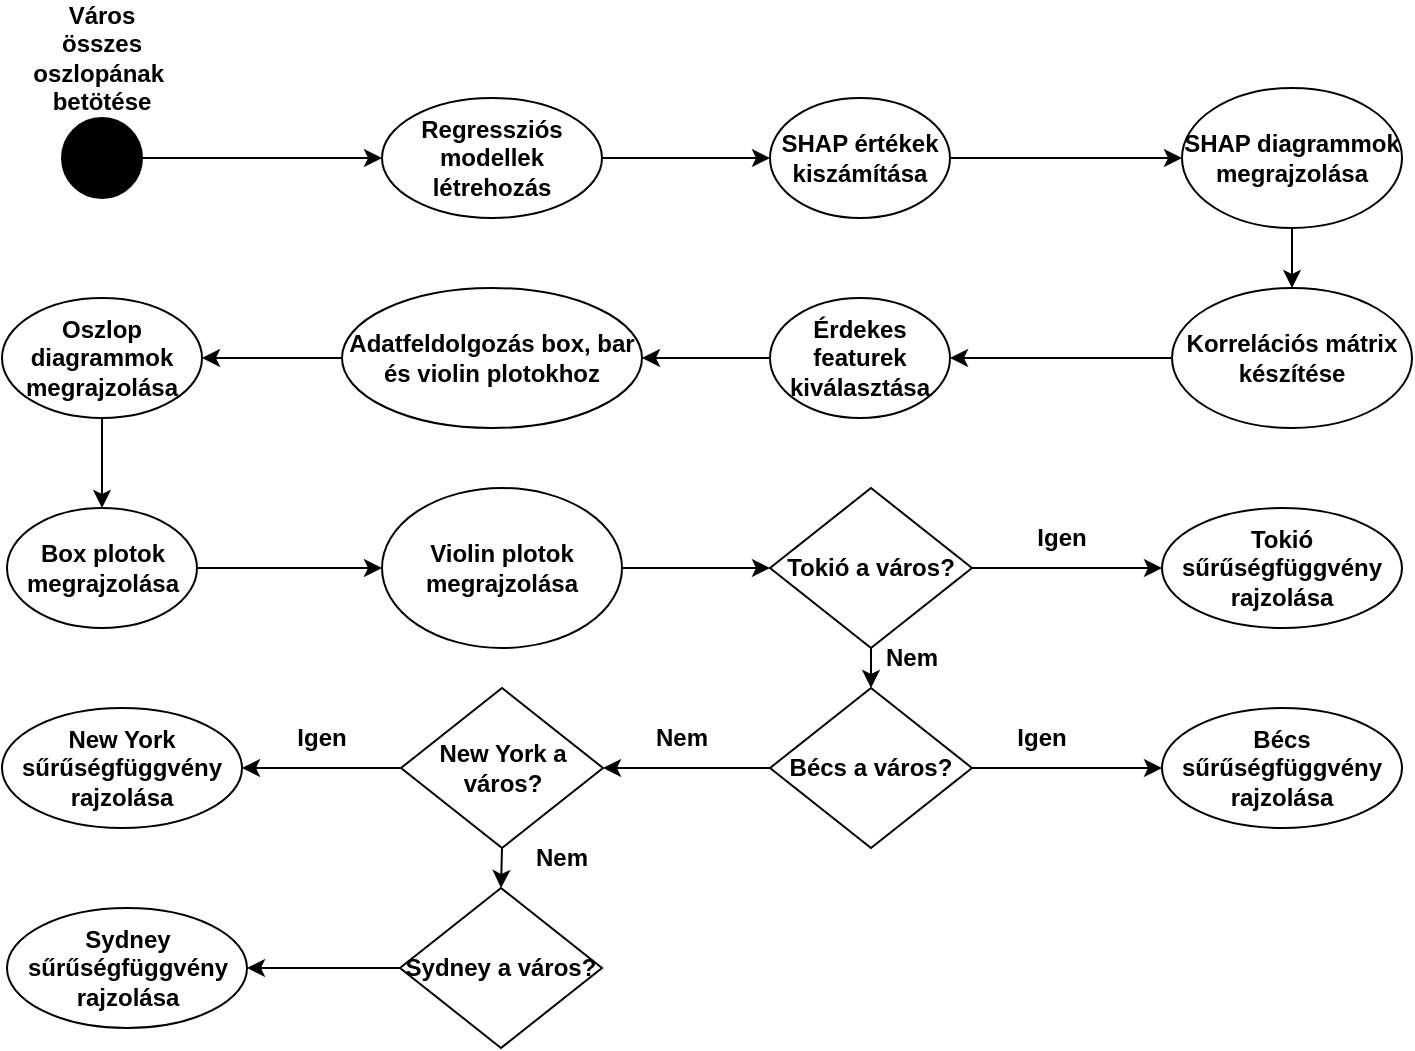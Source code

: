 <mxfile version="21.1.1" type="github">
  <diagram id="C5RBs43oDa-KdzZeNtuy" name="Page-1">
    <mxGraphModel dx="1050" dy="538" grid="1" gridSize="10" guides="1" tooltips="1" connect="1" arrows="1" fold="1" page="1" pageScale="1" pageWidth="827" pageHeight="1169" math="0" shadow="0">
      <root>
        <mxCell id="WIyWlLk6GJQsqaUBKTNV-0" />
        <mxCell id="WIyWlLk6GJQsqaUBKTNV-1" parent="WIyWlLk6GJQsqaUBKTNV-0" />
        <mxCell id="tsHqO3MkJk28hLAfMkK6-0" value="" style="ellipse;whiteSpace=wrap;html=1;aspect=fixed;fillColor=#000000;" vertex="1" parent="WIyWlLk6GJQsqaUBKTNV-1">
          <mxGeometry x="60" y="65" width="40" height="40" as="geometry" />
        </mxCell>
        <mxCell id="tsHqO3MkJk28hLAfMkK6-1" value="&lt;b&gt;Város összes oszlopának&amp;nbsp; betötése&lt;br&gt;&lt;/b&gt;" style="text;html=1;strokeColor=none;fillColor=none;align=center;verticalAlign=middle;whiteSpace=wrap;rounded=0;" vertex="1" parent="WIyWlLk6GJQsqaUBKTNV-1">
          <mxGeometry x="45" y="20" width="70" height="30" as="geometry" />
        </mxCell>
        <mxCell id="tsHqO3MkJk28hLAfMkK6-2" value="" style="endArrow=classic;html=1;rounded=0;exitX=1;exitY=0.5;exitDx=0;exitDy=0;entryX=0;entryY=0.5;entryDx=0;entryDy=0;" edge="1" parent="WIyWlLk6GJQsqaUBKTNV-1" source="tsHqO3MkJk28hLAfMkK6-0" target="tsHqO3MkJk28hLAfMkK6-3">
          <mxGeometry width="50" height="50" relative="1" as="geometry">
            <mxPoint x="390" y="300" as="sourcePoint" />
            <mxPoint x="190" y="100" as="targetPoint" />
          </mxGeometry>
        </mxCell>
        <mxCell id="tsHqO3MkJk28hLAfMkK6-3" value="&lt;b&gt;Regressziós modellek létrehozás&lt;br&gt;&lt;/b&gt;" style="ellipse;whiteSpace=wrap;html=1;" vertex="1" parent="WIyWlLk6GJQsqaUBKTNV-1">
          <mxGeometry x="220" y="55" width="110" height="60" as="geometry" />
        </mxCell>
        <mxCell id="tsHqO3MkJk28hLAfMkK6-4" value="" style="endArrow=classic;html=1;rounded=0;exitX=1;exitY=0.5;exitDx=0;exitDy=0;" edge="1" parent="WIyWlLk6GJQsqaUBKTNV-1" source="tsHqO3MkJk28hLAfMkK6-3" target="tsHqO3MkJk28hLAfMkK6-5">
          <mxGeometry width="50" height="50" relative="1" as="geometry">
            <mxPoint x="390" y="300" as="sourcePoint" />
            <mxPoint x="370" y="100" as="targetPoint" />
          </mxGeometry>
        </mxCell>
        <mxCell id="tsHqO3MkJk28hLAfMkK6-5" value="&lt;b&gt;SHAP értékek kiszámítása&lt;br&gt;&lt;/b&gt;" style="ellipse;whiteSpace=wrap;html=1;" vertex="1" parent="WIyWlLk6GJQsqaUBKTNV-1">
          <mxGeometry x="414" y="55" width="90" height="60" as="geometry" />
        </mxCell>
        <mxCell id="tsHqO3MkJk28hLAfMkK6-6" value="" style="endArrow=classic;html=1;rounded=0;exitX=1;exitY=0.5;exitDx=0;exitDy=0;" edge="1" parent="WIyWlLk6GJQsqaUBKTNV-1" source="tsHqO3MkJk28hLAfMkK6-5" target="tsHqO3MkJk28hLAfMkK6-7">
          <mxGeometry width="50" height="50" relative="1" as="geometry">
            <mxPoint x="390" y="300" as="sourcePoint" />
            <mxPoint x="510" y="100" as="targetPoint" />
          </mxGeometry>
        </mxCell>
        <mxCell id="tsHqO3MkJk28hLAfMkK6-7" value="&lt;b&gt;SHAP diagrammok megrajzolása&lt;br&gt;&lt;/b&gt;" style="ellipse;whiteSpace=wrap;html=1;" vertex="1" parent="WIyWlLk6GJQsqaUBKTNV-1">
          <mxGeometry x="620" y="50" width="110" height="70" as="geometry" />
        </mxCell>
        <mxCell id="tsHqO3MkJk28hLAfMkK6-9" value="&lt;b&gt;Korrelációs mátrix készítése&lt;br&gt;&lt;/b&gt;" style="ellipse;whiteSpace=wrap;html=1;" vertex="1" parent="WIyWlLk6GJQsqaUBKTNV-1">
          <mxGeometry x="615" y="150" width="120" height="70" as="geometry" />
        </mxCell>
        <mxCell id="tsHqO3MkJk28hLAfMkK6-11" value="&lt;b&gt;Érdekes featurek kiválasztása&lt;br&gt;&lt;/b&gt;" style="ellipse;whiteSpace=wrap;html=1;" vertex="1" parent="WIyWlLk6GJQsqaUBKTNV-1">
          <mxGeometry x="414" y="155" width="90" height="60" as="geometry" />
        </mxCell>
        <mxCell id="tsHqO3MkJk28hLAfMkK6-12" value="" style="endArrow=classic;html=1;rounded=0;exitX=0;exitY=0.5;exitDx=0;exitDy=0;entryX=1;entryY=0.5;entryDx=0;entryDy=0;" edge="1" parent="WIyWlLk6GJQsqaUBKTNV-1" source="tsHqO3MkJk28hLAfMkK6-9" target="tsHqO3MkJk28hLAfMkK6-11">
          <mxGeometry width="50" height="50" relative="1" as="geometry">
            <mxPoint x="390" y="300" as="sourcePoint" />
            <mxPoint x="440" y="250" as="targetPoint" />
          </mxGeometry>
        </mxCell>
        <mxCell id="tsHqO3MkJk28hLAfMkK6-13" value="" style="endArrow=classic;html=1;rounded=0;exitX=0.5;exitY=1;exitDx=0;exitDy=0;entryX=0.5;entryY=0;entryDx=0;entryDy=0;" edge="1" parent="WIyWlLk6GJQsqaUBKTNV-1" source="tsHqO3MkJk28hLAfMkK6-7" target="tsHqO3MkJk28hLAfMkK6-9">
          <mxGeometry width="50" height="50" relative="1" as="geometry">
            <mxPoint x="390" y="300" as="sourcePoint" />
            <mxPoint x="440" y="250" as="targetPoint" />
          </mxGeometry>
        </mxCell>
        <mxCell id="tsHqO3MkJk28hLAfMkK6-14" value="" style="endArrow=classic;html=1;rounded=0;exitX=0;exitY=0.5;exitDx=0;exitDy=0;" edge="1" parent="WIyWlLk6GJQsqaUBKTNV-1" source="tsHqO3MkJk28hLAfMkK6-11" target="tsHqO3MkJk28hLAfMkK6-15">
          <mxGeometry width="50" height="50" relative="1" as="geometry">
            <mxPoint x="390" y="300" as="sourcePoint" />
            <mxPoint x="290" y="230" as="targetPoint" />
          </mxGeometry>
        </mxCell>
        <mxCell id="tsHqO3MkJk28hLAfMkK6-15" value="&lt;b&gt;Adatfeldolgozás box, bar és violin plotokhoz&lt;br&gt;&lt;/b&gt;" style="ellipse;whiteSpace=wrap;html=1;" vertex="1" parent="WIyWlLk6GJQsqaUBKTNV-1">
          <mxGeometry x="200" y="150" width="150" height="70" as="geometry" />
        </mxCell>
        <mxCell id="tsHqO3MkJk28hLAfMkK6-16" value="" style="endArrow=classic;html=1;rounded=0;exitX=0;exitY=0.5;exitDx=0;exitDy=0;" edge="1" parent="WIyWlLk6GJQsqaUBKTNV-1" source="tsHqO3MkJk28hLAfMkK6-15" target="tsHqO3MkJk28hLAfMkK6-17">
          <mxGeometry width="50" height="50" relative="1" as="geometry">
            <mxPoint x="390" y="300" as="sourcePoint" />
            <mxPoint x="110" y="230" as="targetPoint" />
          </mxGeometry>
        </mxCell>
        <mxCell id="tsHqO3MkJk28hLAfMkK6-17" value="&lt;b&gt;Oszlop diagrammok megrajzolása&lt;br&gt;&lt;/b&gt;" style="ellipse;whiteSpace=wrap;html=1;" vertex="1" parent="WIyWlLk6GJQsqaUBKTNV-1">
          <mxGeometry x="30" y="155" width="100" height="60" as="geometry" />
        </mxCell>
        <mxCell id="tsHqO3MkJk28hLAfMkK6-19" value="&lt;b&gt;Box plotok megrajzolása&lt;br&gt;&lt;/b&gt;" style="ellipse;whiteSpace=wrap;html=1;" vertex="1" parent="WIyWlLk6GJQsqaUBKTNV-1">
          <mxGeometry x="32.5" y="260" width="95" height="60" as="geometry" />
        </mxCell>
        <mxCell id="tsHqO3MkJk28hLAfMkK6-20" value="" style="endArrow=classic;html=1;rounded=0;exitX=0.5;exitY=1;exitDx=0;exitDy=0;" edge="1" parent="WIyWlLk6GJQsqaUBKTNV-1" source="tsHqO3MkJk28hLAfMkK6-17" target="tsHqO3MkJk28hLAfMkK6-19">
          <mxGeometry width="50" height="50" relative="1" as="geometry">
            <mxPoint x="390" y="300" as="sourcePoint" />
            <mxPoint x="440" y="250" as="targetPoint" />
          </mxGeometry>
        </mxCell>
        <mxCell id="tsHqO3MkJk28hLAfMkK6-21" value="" style="endArrow=classic;html=1;rounded=0;exitX=1;exitY=0.5;exitDx=0;exitDy=0;entryX=0;entryY=0.5;entryDx=0;entryDy=0;" edge="1" parent="WIyWlLk6GJQsqaUBKTNV-1" source="tsHqO3MkJk28hLAfMkK6-19" target="tsHqO3MkJk28hLAfMkK6-22">
          <mxGeometry width="50" height="50" relative="1" as="geometry">
            <mxPoint x="390" y="300" as="sourcePoint" />
            <mxPoint x="200" y="330" as="targetPoint" />
          </mxGeometry>
        </mxCell>
        <mxCell id="tsHqO3MkJk28hLAfMkK6-22" value="&lt;b&gt;Violin plotok megrajzolása&lt;br&gt;&lt;/b&gt;" style="ellipse;whiteSpace=wrap;html=1;" vertex="1" parent="WIyWlLk6GJQsqaUBKTNV-1">
          <mxGeometry x="220" y="250" width="120" height="80" as="geometry" />
        </mxCell>
        <mxCell id="tsHqO3MkJk28hLAfMkK6-23" value="" style="endArrow=classic;html=1;rounded=0;exitX=1;exitY=0.5;exitDx=0;exitDy=0;" edge="1" parent="WIyWlLk6GJQsqaUBKTNV-1" source="tsHqO3MkJk28hLAfMkK6-22" target="tsHqO3MkJk28hLAfMkK6-24">
          <mxGeometry width="50" height="50" relative="1" as="geometry">
            <mxPoint x="390" y="300" as="sourcePoint" />
            <mxPoint x="430" y="330" as="targetPoint" />
          </mxGeometry>
        </mxCell>
        <mxCell id="tsHqO3MkJk28hLAfMkK6-24" value="&lt;b&gt;Tokió a város?&lt;br&gt;&lt;/b&gt;" style="rhombus;whiteSpace=wrap;html=1;" vertex="1" parent="WIyWlLk6GJQsqaUBKTNV-1">
          <mxGeometry x="414" y="250" width="101" height="80" as="geometry" />
        </mxCell>
        <mxCell id="tsHqO3MkJk28hLAfMkK6-26" value="&lt;b&gt;Tokió sűrűségfüggvény rajzolása&lt;br&gt;&lt;/b&gt;" style="ellipse;whiteSpace=wrap;html=1;" vertex="1" parent="WIyWlLk6GJQsqaUBKTNV-1">
          <mxGeometry x="610" y="260" width="120" height="60" as="geometry" />
        </mxCell>
        <mxCell id="tsHqO3MkJk28hLAfMkK6-28" value="" style="endArrow=classic;html=1;rounded=0;exitX=1;exitY=0.5;exitDx=0;exitDy=0;entryX=0;entryY=0.5;entryDx=0;entryDy=0;" edge="1" parent="WIyWlLk6GJQsqaUBKTNV-1" source="tsHqO3MkJk28hLAfMkK6-24" target="tsHqO3MkJk28hLAfMkK6-26">
          <mxGeometry width="50" height="50" relative="1" as="geometry">
            <mxPoint x="390" y="300" as="sourcePoint" />
            <mxPoint x="440" y="250" as="targetPoint" />
          </mxGeometry>
        </mxCell>
        <mxCell id="tsHqO3MkJk28hLAfMkK6-29" value="&lt;b&gt;Igen&lt;/b&gt;" style="text;html=1;strokeColor=none;fillColor=none;align=center;verticalAlign=middle;whiteSpace=wrap;rounded=0;" vertex="1" parent="WIyWlLk6GJQsqaUBKTNV-1">
          <mxGeometry x="530" y="260" width="60" height="30" as="geometry" />
        </mxCell>
        <mxCell id="tsHqO3MkJk28hLAfMkK6-31" value="&lt;b&gt;Nem&lt;/b&gt;" style="text;html=1;strokeColor=none;fillColor=none;align=center;verticalAlign=middle;whiteSpace=wrap;rounded=0;" vertex="1" parent="WIyWlLk6GJQsqaUBKTNV-1">
          <mxGeometry x="455" y="320" width="60" height="30" as="geometry" />
        </mxCell>
        <mxCell id="tsHqO3MkJk28hLAfMkK6-32" value="&lt;b&gt;Bécs a város?&lt;br&gt;&lt;/b&gt;" style="rhombus;whiteSpace=wrap;html=1;" vertex="1" parent="WIyWlLk6GJQsqaUBKTNV-1">
          <mxGeometry x="414" y="350" width="101" height="80" as="geometry" />
        </mxCell>
        <mxCell id="tsHqO3MkJk28hLAfMkK6-33" value="" style="endArrow=classic;html=1;rounded=0;exitX=1;exitY=0.5;exitDx=0;exitDy=0;entryX=0;entryY=0.5;entryDx=0;entryDy=0;" edge="1" parent="WIyWlLk6GJQsqaUBKTNV-1" source="tsHqO3MkJk28hLAfMkK6-32" target="tsHqO3MkJk28hLAfMkK6-34">
          <mxGeometry width="50" height="50" relative="1" as="geometry">
            <mxPoint x="390" y="300" as="sourcePoint" />
            <mxPoint x="600" y="440" as="targetPoint" />
          </mxGeometry>
        </mxCell>
        <mxCell id="tsHqO3MkJk28hLAfMkK6-34" value="&lt;b&gt;Bécs sűrűségfüggvény rajzolása&lt;br&gt;&lt;/b&gt;" style="ellipse;whiteSpace=wrap;html=1;" vertex="1" parent="WIyWlLk6GJQsqaUBKTNV-1">
          <mxGeometry x="610" y="360" width="120" height="60" as="geometry" />
        </mxCell>
        <mxCell id="tsHqO3MkJk28hLAfMkK6-35" value="&lt;b&gt;Igen&lt;/b&gt;" style="text;html=1;strokeColor=none;fillColor=none;align=center;verticalAlign=middle;whiteSpace=wrap;rounded=0;" vertex="1" parent="WIyWlLk6GJQsqaUBKTNV-1">
          <mxGeometry x="520" y="360" width="60" height="30" as="geometry" />
        </mxCell>
        <mxCell id="tsHqO3MkJk28hLAfMkK6-37" value="" style="endArrow=classic;html=1;rounded=0;exitX=0.5;exitY=1;exitDx=0;exitDy=0;entryX=0.5;entryY=0;entryDx=0;entryDy=0;" edge="1" parent="WIyWlLk6GJQsqaUBKTNV-1" source="tsHqO3MkJk28hLAfMkK6-24" target="tsHqO3MkJk28hLAfMkK6-32">
          <mxGeometry width="50" height="50" relative="1" as="geometry">
            <mxPoint x="390" y="290" as="sourcePoint" />
            <mxPoint x="440" y="240" as="targetPoint" />
          </mxGeometry>
        </mxCell>
        <mxCell id="tsHqO3MkJk28hLAfMkK6-40" value="&lt;b&gt;Sydney a város?&lt;br&gt;&lt;/b&gt;" style="rhombus;whiteSpace=wrap;html=1;" vertex="1" parent="WIyWlLk6GJQsqaUBKTNV-1">
          <mxGeometry x="229" y="450" width="101" height="80" as="geometry" />
        </mxCell>
        <mxCell id="tsHqO3MkJk28hLAfMkK6-41" value="&lt;b&gt;New York a város?&lt;br&gt;&lt;/b&gt;" style="rhombus;whiteSpace=wrap;html=1;" vertex="1" parent="WIyWlLk6GJQsqaUBKTNV-1">
          <mxGeometry x="229.5" y="350" width="101" height="80" as="geometry" />
        </mxCell>
        <mxCell id="tsHqO3MkJk28hLAfMkK6-42" value="&lt;b&gt;Sydney sűrűségfüggvény rajzolása&lt;br&gt;&lt;/b&gt;" style="ellipse;whiteSpace=wrap;html=1;" vertex="1" parent="WIyWlLk6GJQsqaUBKTNV-1">
          <mxGeometry x="32.5" y="460" width="120" height="60" as="geometry" />
        </mxCell>
        <mxCell id="tsHqO3MkJk28hLAfMkK6-43" value="&lt;b&gt;New York sűrűségfüggvény rajzolása&lt;br&gt;&lt;/b&gt;" style="ellipse;whiteSpace=wrap;html=1;" vertex="1" parent="WIyWlLk6GJQsqaUBKTNV-1">
          <mxGeometry x="30" y="360" width="120" height="60" as="geometry" />
        </mxCell>
        <mxCell id="tsHqO3MkJk28hLAfMkK6-44" value="&lt;b&gt;Nem&lt;/b&gt;" style="text;html=1;strokeColor=none;fillColor=none;align=center;verticalAlign=middle;whiteSpace=wrap;rounded=0;" vertex="1" parent="WIyWlLk6GJQsqaUBKTNV-1">
          <mxGeometry x="340" y="360" width="60" height="30" as="geometry" />
        </mxCell>
        <mxCell id="tsHqO3MkJk28hLAfMkK6-46" value="" style="endArrow=classic;html=1;rounded=0;exitX=0;exitY=0.5;exitDx=0;exitDy=0;entryX=1;entryY=0.5;entryDx=0;entryDy=0;" edge="1" parent="WIyWlLk6GJQsqaUBKTNV-1" source="tsHqO3MkJk28hLAfMkK6-32" target="tsHqO3MkJk28hLAfMkK6-41">
          <mxGeometry width="50" height="50" relative="1" as="geometry">
            <mxPoint x="390" y="290" as="sourcePoint" />
            <mxPoint x="440" y="240" as="targetPoint" />
          </mxGeometry>
        </mxCell>
        <mxCell id="tsHqO3MkJk28hLAfMkK6-47" value="" style="endArrow=classic;html=1;rounded=0;exitX=0;exitY=0.5;exitDx=0;exitDy=0;entryX=1;entryY=0.5;entryDx=0;entryDy=0;" edge="1" parent="WIyWlLk6GJQsqaUBKTNV-1" source="tsHqO3MkJk28hLAfMkK6-41" target="tsHqO3MkJk28hLAfMkK6-43">
          <mxGeometry width="50" height="50" relative="1" as="geometry">
            <mxPoint x="390" y="290" as="sourcePoint" />
            <mxPoint x="440" y="240" as="targetPoint" />
          </mxGeometry>
        </mxCell>
        <mxCell id="tsHqO3MkJk28hLAfMkK6-48" value="&lt;b&gt;Igen&lt;/b&gt;" style="text;html=1;strokeColor=none;fillColor=none;align=center;verticalAlign=middle;whiteSpace=wrap;rounded=0;" vertex="1" parent="WIyWlLk6GJQsqaUBKTNV-1">
          <mxGeometry x="160" y="360" width="60" height="30" as="geometry" />
        </mxCell>
        <mxCell id="tsHqO3MkJk28hLAfMkK6-49" value="" style="endArrow=classic;html=1;rounded=0;exitX=0.5;exitY=1;exitDx=0;exitDy=0;entryX=0.5;entryY=0;entryDx=0;entryDy=0;" edge="1" parent="WIyWlLk6GJQsqaUBKTNV-1" source="tsHqO3MkJk28hLAfMkK6-41" target="tsHqO3MkJk28hLAfMkK6-40">
          <mxGeometry width="50" height="50" relative="1" as="geometry">
            <mxPoint x="390" y="290" as="sourcePoint" />
            <mxPoint x="440" y="240" as="targetPoint" />
          </mxGeometry>
        </mxCell>
        <mxCell id="tsHqO3MkJk28hLAfMkK6-50" value="&lt;b&gt;Nem&lt;/b&gt;" style="text;html=1;strokeColor=none;fillColor=none;align=center;verticalAlign=middle;whiteSpace=wrap;rounded=0;" vertex="1" parent="WIyWlLk6GJQsqaUBKTNV-1">
          <mxGeometry x="280" y="420" width="60" height="30" as="geometry" />
        </mxCell>
        <mxCell id="tsHqO3MkJk28hLAfMkK6-51" value="" style="endArrow=classic;html=1;rounded=0;exitX=0;exitY=0.5;exitDx=0;exitDy=0;entryX=1;entryY=0.5;entryDx=0;entryDy=0;" edge="1" parent="WIyWlLk6GJQsqaUBKTNV-1" source="tsHqO3MkJk28hLAfMkK6-40" target="tsHqO3MkJk28hLAfMkK6-42">
          <mxGeometry width="50" height="50" relative="1" as="geometry">
            <mxPoint x="390" y="290" as="sourcePoint" />
            <mxPoint x="440" y="240" as="targetPoint" />
          </mxGeometry>
        </mxCell>
      </root>
    </mxGraphModel>
  </diagram>
</mxfile>
